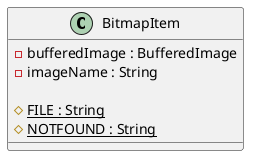 @startuml BitmapItem

class BitmapItem {

  - bufferedImage : BufferedImage
  - imageName : String
  
  # {static} FILE : String
  # {static} NOTFOUND : String

}

@enduml
